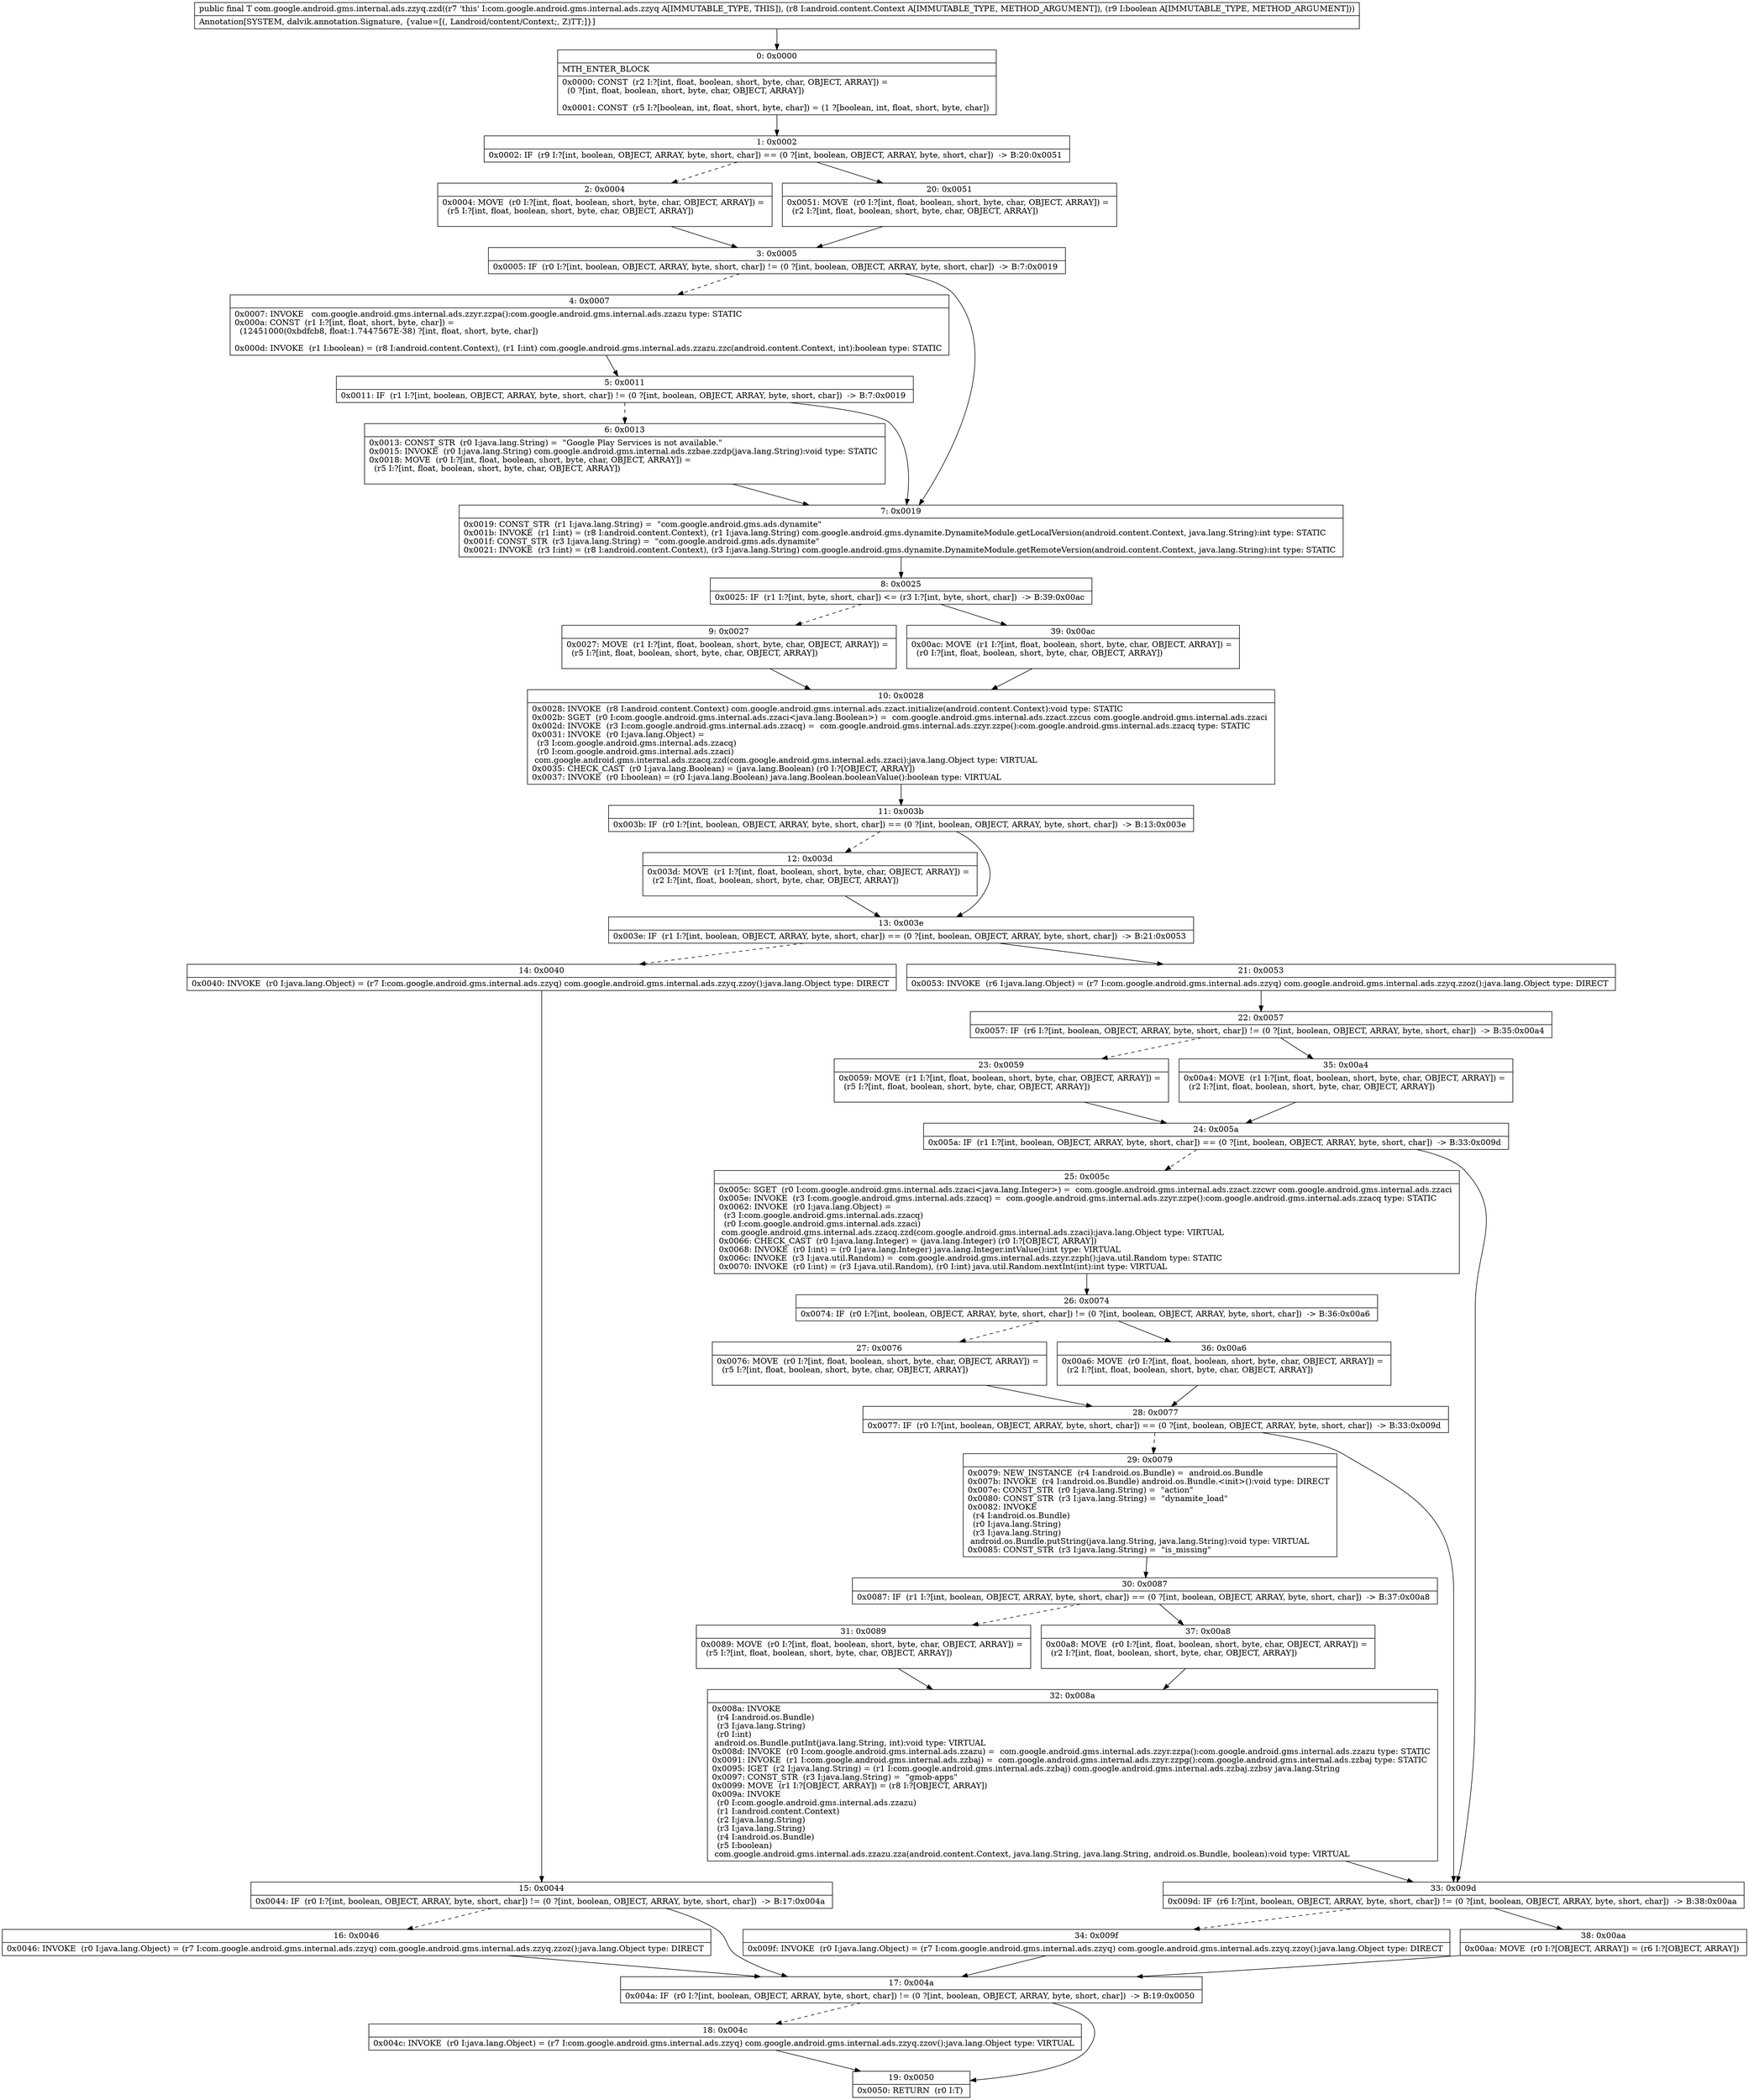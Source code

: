 digraph "CFG forcom.google.android.gms.internal.ads.zzyq.zzd(Landroid\/content\/Context;Z)Ljava\/lang\/Object;" {
Node_0 [shape=record,label="{0\:\ 0x0000|MTH_ENTER_BLOCK\l|0x0000: CONST  (r2 I:?[int, float, boolean, short, byte, char, OBJECT, ARRAY]) = \l  (0 ?[int, float, boolean, short, byte, char, OBJECT, ARRAY])\l \l0x0001: CONST  (r5 I:?[boolean, int, float, short, byte, char]) = (1 ?[boolean, int, float, short, byte, char]) \l}"];
Node_1 [shape=record,label="{1\:\ 0x0002|0x0002: IF  (r9 I:?[int, boolean, OBJECT, ARRAY, byte, short, char]) == (0 ?[int, boolean, OBJECT, ARRAY, byte, short, char])  \-\> B:20:0x0051 \l}"];
Node_2 [shape=record,label="{2\:\ 0x0004|0x0004: MOVE  (r0 I:?[int, float, boolean, short, byte, char, OBJECT, ARRAY]) = \l  (r5 I:?[int, float, boolean, short, byte, char, OBJECT, ARRAY])\l \l}"];
Node_3 [shape=record,label="{3\:\ 0x0005|0x0005: IF  (r0 I:?[int, boolean, OBJECT, ARRAY, byte, short, char]) != (0 ?[int, boolean, OBJECT, ARRAY, byte, short, char])  \-\> B:7:0x0019 \l}"];
Node_4 [shape=record,label="{4\:\ 0x0007|0x0007: INVOKE   com.google.android.gms.internal.ads.zzyr.zzpa():com.google.android.gms.internal.ads.zzazu type: STATIC \l0x000a: CONST  (r1 I:?[int, float, short, byte, char]) = \l  (12451000(0xbdfcb8, float:1.7447567E\-38) ?[int, float, short, byte, char])\l \l0x000d: INVOKE  (r1 I:boolean) = (r8 I:android.content.Context), (r1 I:int) com.google.android.gms.internal.ads.zzazu.zzc(android.content.Context, int):boolean type: STATIC \l}"];
Node_5 [shape=record,label="{5\:\ 0x0011|0x0011: IF  (r1 I:?[int, boolean, OBJECT, ARRAY, byte, short, char]) != (0 ?[int, boolean, OBJECT, ARRAY, byte, short, char])  \-\> B:7:0x0019 \l}"];
Node_6 [shape=record,label="{6\:\ 0x0013|0x0013: CONST_STR  (r0 I:java.lang.String) =  \"Google Play Services is not available.\" \l0x0015: INVOKE  (r0 I:java.lang.String) com.google.android.gms.internal.ads.zzbae.zzdp(java.lang.String):void type: STATIC \l0x0018: MOVE  (r0 I:?[int, float, boolean, short, byte, char, OBJECT, ARRAY]) = \l  (r5 I:?[int, float, boolean, short, byte, char, OBJECT, ARRAY])\l \l}"];
Node_7 [shape=record,label="{7\:\ 0x0019|0x0019: CONST_STR  (r1 I:java.lang.String) =  \"com.google.android.gms.ads.dynamite\" \l0x001b: INVOKE  (r1 I:int) = (r8 I:android.content.Context), (r1 I:java.lang.String) com.google.android.gms.dynamite.DynamiteModule.getLocalVersion(android.content.Context, java.lang.String):int type: STATIC \l0x001f: CONST_STR  (r3 I:java.lang.String) =  \"com.google.android.gms.ads.dynamite\" \l0x0021: INVOKE  (r3 I:int) = (r8 I:android.content.Context), (r3 I:java.lang.String) com.google.android.gms.dynamite.DynamiteModule.getRemoteVersion(android.content.Context, java.lang.String):int type: STATIC \l}"];
Node_8 [shape=record,label="{8\:\ 0x0025|0x0025: IF  (r1 I:?[int, byte, short, char]) \<= (r3 I:?[int, byte, short, char])  \-\> B:39:0x00ac \l}"];
Node_9 [shape=record,label="{9\:\ 0x0027|0x0027: MOVE  (r1 I:?[int, float, boolean, short, byte, char, OBJECT, ARRAY]) = \l  (r5 I:?[int, float, boolean, short, byte, char, OBJECT, ARRAY])\l \l}"];
Node_10 [shape=record,label="{10\:\ 0x0028|0x0028: INVOKE  (r8 I:android.content.Context) com.google.android.gms.internal.ads.zzact.initialize(android.content.Context):void type: STATIC \l0x002b: SGET  (r0 I:com.google.android.gms.internal.ads.zzaci\<java.lang.Boolean\>) =  com.google.android.gms.internal.ads.zzact.zzcus com.google.android.gms.internal.ads.zzaci \l0x002d: INVOKE  (r3 I:com.google.android.gms.internal.ads.zzacq) =  com.google.android.gms.internal.ads.zzyr.zzpe():com.google.android.gms.internal.ads.zzacq type: STATIC \l0x0031: INVOKE  (r0 I:java.lang.Object) = \l  (r3 I:com.google.android.gms.internal.ads.zzacq)\l  (r0 I:com.google.android.gms.internal.ads.zzaci)\l com.google.android.gms.internal.ads.zzacq.zzd(com.google.android.gms.internal.ads.zzaci):java.lang.Object type: VIRTUAL \l0x0035: CHECK_CAST  (r0 I:java.lang.Boolean) = (java.lang.Boolean) (r0 I:?[OBJECT, ARRAY]) \l0x0037: INVOKE  (r0 I:boolean) = (r0 I:java.lang.Boolean) java.lang.Boolean.booleanValue():boolean type: VIRTUAL \l}"];
Node_11 [shape=record,label="{11\:\ 0x003b|0x003b: IF  (r0 I:?[int, boolean, OBJECT, ARRAY, byte, short, char]) == (0 ?[int, boolean, OBJECT, ARRAY, byte, short, char])  \-\> B:13:0x003e \l}"];
Node_12 [shape=record,label="{12\:\ 0x003d|0x003d: MOVE  (r1 I:?[int, float, boolean, short, byte, char, OBJECT, ARRAY]) = \l  (r2 I:?[int, float, boolean, short, byte, char, OBJECT, ARRAY])\l \l}"];
Node_13 [shape=record,label="{13\:\ 0x003e|0x003e: IF  (r1 I:?[int, boolean, OBJECT, ARRAY, byte, short, char]) == (0 ?[int, boolean, OBJECT, ARRAY, byte, short, char])  \-\> B:21:0x0053 \l}"];
Node_14 [shape=record,label="{14\:\ 0x0040|0x0040: INVOKE  (r0 I:java.lang.Object) = (r7 I:com.google.android.gms.internal.ads.zzyq) com.google.android.gms.internal.ads.zzyq.zzoy():java.lang.Object type: DIRECT \l}"];
Node_15 [shape=record,label="{15\:\ 0x0044|0x0044: IF  (r0 I:?[int, boolean, OBJECT, ARRAY, byte, short, char]) != (0 ?[int, boolean, OBJECT, ARRAY, byte, short, char])  \-\> B:17:0x004a \l}"];
Node_16 [shape=record,label="{16\:\ 0x0046|0x0046: INVOKE  (r0 I:java.lang.Object) = (r7 I:com.google.android.gms.internal.ads.zzyq) com.google.android.gms.internal.ads.zzyq.zzoz():java.lang.Object type: DIRECT \l}"];
Node_17 [shape=record,label="{17\:\ 0x004a|0x004a: IF  (r0 I:?[int, boolean, OBJECT, ARRAY, byte, short, char]) != (0 ?[int, boolean, OBJECT, ARRAY, byte, short, char])  \-\> B:19:0x0050 \l}"];
Node_18 [shape=record,label="{18\:\ 0x004c|0x004c: INVOKE  (r0 I:java.lang.Object) = (r7 I:com.google.android.gms.internal.ads.zzyq) com.google.android.gms.internal.ads.zzyq.zzov():java.lang.Object type: VIRTUAL \l}"];
Node_19 [shape=record,label="{19\:\ 0x0050|0x0050: RETURN  (r0 I:T) \l}"];
Node_20 [shape=record,label="{20\:\ 0x0051|0x0051: MOVE  (r0 I:?[int, float, boolean, short, byte, char, OBJECT, ARRAY]) = \l  (r2 I:?[int, float, boolean, short, byte, char, OBJECT, ARRAY])\l \l}"];
Node_21 [shape=record,label="{21\:\ 0x0053|0x0053: INVOKE  (r6 I:java.lang.Object) = (r7 I:com.google.android.gms.internal.ads.zzyq) com.google.android.gms.internal.ads.zzyq.zzoz():java.lang.Object type: DIRECT \l}"];
Node_22 [shape=record,label="{22\:\ 0x0057|0x0057: IF  (r6 I:?[int, boolean, OBJECT, ARRAY, byte, short, char]) != (0 ?[int, boolean, OBJECT, ARRAY, byte, short, char])  \-\> B:35:0x00a4 \l}"];
Node_23 [shape=record,label="{23\:\ 0x0059|0x0059: MOVE  (r1 I:?[int, float, boolean, short, byte, char, OBJECT, ARRAY]) = \l  (r5 I:?[int, float, boolean, short, byte, char, OBJECT, ARRAY])\l \l}"];
Node_24 [shape=record,label="{24\:\ 0x005a|0x005a: IF  (r1 I:?[int, boolean, OBJECT, ARRAY, byte, short, char]) == (0 ?[int, boolean, OBJECT, ARRAY, byte, short, char])  \-\> B:33:0x009d \l}"];
Node_25 [shape=record,label="{25\:\ 0x005c|0x005c: SGET  (r0 I:com.google.android.gms.internal.ads.zzaci\<java.lang.Integer\>) =  com.google.android.gms.internal.ads.zzact.zzcwr com.google.android.gms.internal.ads.zzaci \l0x005e: INVOKE  (r3 I:com.google.android.gms.internal.ads.zzacq) =  com.google.android.gms.internal.ads.zzyr.zzpe():com.google.android.gms.internal.ads.zzacq type: STATIC \l0x0062: INVOKE  (r0 I:java.lang.Object) = \l  (r3 I:com.google.android.gms.internal.ads.zzacq)\l  (r0 I:com.google.android.gms.internal.ads.zzaci)\l com.google.android.gms.internal.ads.zzacq.zzd(com.google.android.gms.internal.ads.zzaci):java.lang.Object type: VIRTUAL \l0x0066: CHECK_CAST  (r0 I:java.lang.Integer) = (java.lang.Integer) (r0 I:?[OBJECT, ARRAY]) \l0x0068: INVOKE  (r0 I:int) = (r0 I:java.lang.Integer) java.lang.Integer.intValue():int type: VIRTUAL \l0x006c: INVOKE  (r3 I:java.util.Random) =  com.google.android.gms.internal.ads.zzyr.zzph():java.util.Random type: STATIC \l0x0070: INVOKE  (r0 I:int) = (r3 I:java.util.Random), (r0 I:int) java.util.Random.nextInt(int):int type: VIRTUAL \l}"];
Node_26 [shape=record,label="{26\:\ 0x0074|0x0074: IF  (r0 I:?[int, boolean, OBJECT, ARRAY, byte, short, char]) != (0 ?[int, boolean, OBJECT, ARRAY, byte, short, char])  \-\> B:36:0x00a6 \l}"];
Node_27 [shape=record,label="{27\:\ 0x0076|0x0076: MOVE  (r0 I:?[int, float, boolean, short, byte, char, OBJECT, ARRAY]) = \l  (r5 I:?[int, float, boolean, short, byte, char, OBJECT, ARRAY])\l \l}"];
Node_28 [shape=record,label="{28\:\ 0x0077|0x0077: IF  (r0 I:?[int, boolean, OBJECT, ARRAY, byte, short, char]) == (0 ?[int, boolean, OBJECT, ARRAY, byte, short, char])  \-\> B:33:0x009d \l}"];
Node_29 [shape=record,label="{29\:\ 0x0079|0x0079: NEW_INSTANCE  (r4 I:android.os.Bundle) =  android.os.Bundle \l0x007b: INVOKE  (r4 I:android.os.Bundle) android.os.Bundle.\<init\>():void type: DIRECT \l0x007e: CONST_STR  (r0 I:java.lang.String) =  \"action\" \l0x0080: CONST_STR  (r3 I:java.lang.String) =  \"dynamite_load\" \l0x0082: INVOKE  \l  (r4 I:android.os.Bundle)\l  (r0 I:java.lang.String)\l  (r3 I:java.lang.String)\l android.os.Bundle.putString(java.lang.String, java.lang.String):void type: VIRTUAL \l0x0085: CONST_STR  (r3 I:java.lang.String) =  \"is_missing\" \l}"];
Node_30 [shape=record,label="{30\:\ 0x0087|0x0087: IF  (r1 I:?[int, boolean, OBJECT, ARRAY, byte, short, char]) == (0 ?[int, boolean, OBJECT, ARRAY, byte, short, char])  \-\> B:37:0x00a8 \l}"];
Node_31 [shape=record,label="{31\:\ 0x0089|0x0089: MOVE  (r0 I:?[int, float, boolean, short, byte, char, OBJECT, ARRAY]) = \l  (r5 I:?[int, float, boolean, short, byte, char, OBJECT, ARRAY])\l \l}"];
Node_32 [shape=record,label="{32\:\ 0x008a|0x008a: INVOKE  \l  (r4 I:android.os.Bundle)\l  (r3 I:java.lang.String)\l  (r0 I:int)\l android.os.Bundle.putInt(java.lang.String, int):void type: VIRTUAL \l0x008d: INVOKE  (r0 I:com.google.android.gms.internal.ads.zzazu) =  com.google.android.gms.internal.ads.zzyr.zzpa():com.google.android.gms.internal.ads.zzazu type: STATIC \l0x0091: INVOKE  (r1 I:com.google.android.gms.internal.ads.zzbaj) =  com.google.android.gms.internal.ads.zzyr.zzpg():com.google.android.gms.internal.ads.zzbaj type: STATIC \l0x0095: IGET  (r2 I:java.lang.String) = (r1 I:com.google.android.gms.internal.ads.zzbaj) com.google.android.gms.internal.ads.zzbaj.zzbsy java.lang.String \l0x0097: CONST_STR  (r3 I:java.lang.String) =  \"gmob\-apps\" \l0x0099: MOVE  (r1 I:?[OBJECT, ARRAY]) = (r8 I:?[OBJECT, ARRAY]) \l0x009a: INVOKE  \l  (r0 I:com.google.android.gms.internal.ads.zzazu)\l  (r1 I:android.content.Context)\l  (r2 I:java.lang.String)\l  (r3 I:java.lang.String)\l  (r4 I:android.os.Bundle)\l  (r5 I:boolean)\l com.google.android.gms.internal.ads.zzazu.zza(android.content.Context, java.lang.String, java.lang.String, android.os.Bundle, boolean):void type: VIRTUAL \l}"];
Node_33 [shape=record,label="{33\:\ 0x009d|0x009d: IF  (r6 I:?[int, boolean, OBJECT, ARRAY, byte, short, char]) != (0 ?[int, boolean, OBJECT, ARRAY, byte, short, char])  \-\> B:38:0x00aa \l}"];
Node_34 [shape=record,label="{34\:\ 0x009f|0x009f: INVOKE  (r0 I:java.lang.Object) = (r7 I:com.google.android.gms.internal.ads.zzyq) com.google.android.gms.internal.ads.zzyq.zzoy():java.lang.Object type: DIRECT \l}"];
Node_35 [shape=record,label="{35\:\ 0x00a4|0x00a4: MOVE  (r1 I:?[int, float, boolean, short, byte, char, OBJECT, ARRAY]) = \l  (r2 I:?[int, float, boolean, short, byte, char, OBJECT, ARRAY])\l \l}"];
Node_36 [shape=record,label="{36\:\ 0x00a6|0x00a6: MOVE  (r0 I:?[int, float, boolean, short, byte, char, OBJECT, ARRAY]) = \l  (r2 I:?[int, float, boolean, short, byte, char, OBJECT, ARRAY])\l \l}"];
Node_37 [shape=record,label="{37\:\ 0x00a8|0x00a8: MOVE  (r0 I:?[int, float, boolean, short, byte, char, OBJECT, ARRAY]) = \l  (r2 I:?[int, float, boolean, short, byte, char, OBJECT, ARRAY])\l \l}"];
Node_38 [shape=record,label="{38\:\ 0x00aa|0x00aa: MOVE  (r0 I:?[OBJECT, ARRAY]) = (r6 I:?[OBJECT, ARRAY]) \l}"];
Node_39 [shape=record,label="{39\:\ 0x00ac|0x00ac: MOVE  (r1 I:?[int, float, boolean, short, byte, char, OBJECT, ARRAY]) = \l  (r0 I:?[int, float, boolean, short, byte, char, OBJECT, ARRAY])\l \l}"];
MethodNode[shape=record,label="{public final T com.google.android.gms.internal.ads.zzyq.zzd((r7 'this' I:com.google.android.gms.internal.ads.zzyq A[IMMUTABLE_TYPE, THIS]), (r8 I:android.content.Context A[IMMUTABLE_TYPE, METHOD_ARGUMENT]), (r9 I:boolean A[IMMUTABLE_TYPE, METHOD_ARGUMENT]))  | Annotation[SYSTEM, dalvik.annotation.Signature, \{value=[(, Landroid\/content\/Context;, Z)TT;]\}]\l}"];
MethodNode -> Node_0;
Node_0 -> Node_1;
Node_1 -> Node_2[style=dashed];
Node_1 -> Node_20;
Node_2 -> Node_3;
Node_3 -> Node_4[style=dashed];
Node_3 -> Node_7;
Node_4 -> Node_5;
Node_5 -> Node_6[style=dashed];
Node_5 -> Node_7;
Node_6 -> Node_7;
Node_7 -> Node_8;
Node_8 -> Node_9[style=dashed];
Node_8 -> Node_39;
Node_9 -> Node_10;
Node_10 -> Node_11;
Node_11 -> Node_12[style=dashed];
Node_11 -> Node_13;
Node_12 -> Node_13;
Node_13 -> Node_14[style=dashed];
Node_13 -> Node_21;
Node_14 -> Node_15;
Node_15 -> Node_16[style=dashed];
Node_15 -> Node_17;
Node_16 -> Node_17;
Node_17 -> Node_18[style=dashed];
Node_17 -> Node_19;
Node_18 -> Node_19;
Node_20 -> Node_3;
Node_21 -> Node_22;
Node_22 -> Node_23[style=dashed];
Node_22 -> Node_35;
Node_23 -> Node_24;
Node_24 -> Node_25[style=dashed];
Node_24 -> Node_33;
Node_25 -> Node_26;
Node_26 -> Node_27[style=dashed];
Node_26 -> Node_36;
Node_27 -> Node_28;
Node_28 -> Node_29[style=dashed];
Node_28 -> Node_33;
Node_29 -> Node_30;
Node_30 -> Node_31[style=dashed];
Node_30 -> Node_37;
Node_31 -> Node_32;
Node_32 -> Node_33;
Node_33 -> Node_34[style=dashed];
Node_33 -> Node_38;
Node_34 -> Node_17;
Node_35 -> Node_24;
Node_36 -> Node_28;
Node_37 -> Node_32;
Node_38 -> Node_17;
Node_39 -> Node_10;
}

